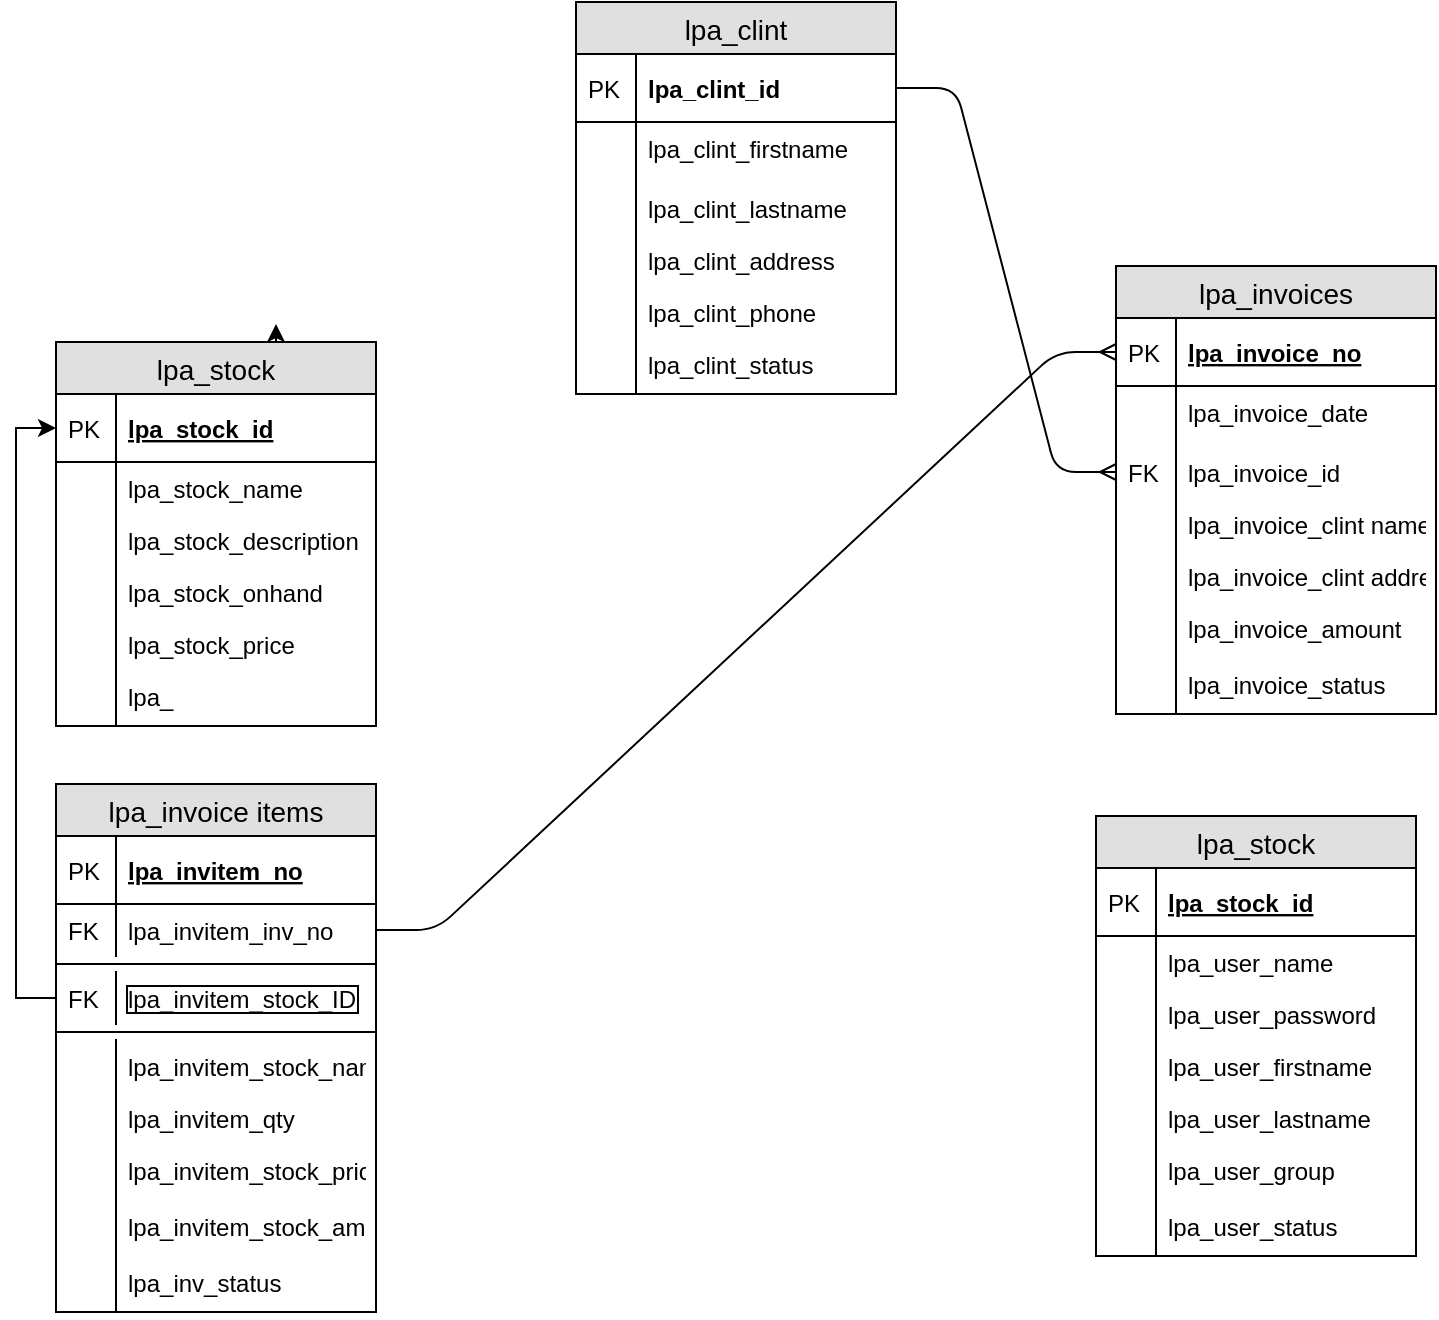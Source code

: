 <mxfile version="10.6.7" type="github"><diagram id="86eO152d0dUu7E4wpXGq" name="Page-1"><mxGraphModel dx="740" dy="1683" grid="1" gridSize="10" guides="1" tooltips="1" connect="1" arrows="1" fold="1" page="1" pageScale="1" pageWidth="827" pageHeight="1169" math="0" shadow="0"><root><mxCell id="0"/><mxCell id="1" parent="0"/><mxCell id="9ft80h3BQbmR1I_Ri_a2-39" style="edgeStyle=orthogonalEdgeStyle;rounded=0;orthogonalLoop=1;jettySize=auto;html=1;exitX=0.5;exitY=0;exitDx=0;exitDy=0;" edge="1" parent="1" source="9ft80h3BQbmR1I_Ri_a2-6"><mxGeometry relative="1" as="geometry"><mxPoint x="190" y="-450" as="targetPoint"/></mxGeometry></mxCell><mxCell id="9ft80h3BQbmR1I_Ri_a2-6" value="lpa_stock" style="swimlane;fontStyle=0;childLayout=stackLayout;horizontal=1;startSize=26;fillColor=#e0e0e0;horizontalStack=0;resizeParent=1;resizeParentMax=0;resizeLast=0;collapsible=1;marginBottom=0;swimlaneFillColor=#ffffff;align=center;fontSize=14;" vertex="1" parent="1"><mxGeometry x="80" y="-441" width="160" height="192" as="geometry"><mxRectangle x="110" y="-425" width="90" height="26" as="alternateBounds"/></mxGeometry></mxCell><mxCell id="9ft80h3BQbmR1I_Ri_a2-7" value="lpa_stock_id" style="shape=partialRectangle;top=0;left=0;right=0;bottom=1;align=left;verticalAlign=middle;fillColor=none;spacingLeft=34;spacingRight=4;overflow=hidden;rotatable=0;points=[[0,0.5],[1,0.5]];portConstraint=eastwest;dropTarget=0;fontStyle=5;fontSize=12;" vertex="1" parent="9ft80h3BQbmR1I_Ri_a2-6"><mxGeometry y="26" width="160" height="34" as="geometry"/></mxCell><mxCell id="9ft80h3BQbmR1I_Ri_a2-8" value="PK" style="shape=partialRectangle;top=0;left=0;bottom=0;fillColor=none;align=left;verticalAlign=middle;spacingLeft=4;spacingRight=4;overflow=hidden;rotatable=0;points=[];portConstraint=eastwest;part=1;fontSize=12;" vertex="1" connectable="0" parent="9ft80h3BQbmR1I_Ri_a2-7"><mxGeometry width="30" height="34" as="geometry"/></mxCell><mxCell id="9ft80h3BQbmR1I_Ri_a2-9" value="lpa_stock_name" style="shape=partialRectangle;top=0;left=0;right=0;bottom=0;align=left;verticalAlign=top;fillColor=none;spacingLeft=34;spacingRight=4;overflow=hidden;rotatable=0;points=[[0,0.5],[1,0.5]];portConstraint=eastwest;dropTarget=0;fontSize=12;" vertex="1" parent="9ft80h3BQbmR1I_Ri_a2-6"><mxGeometry y="60" width="160" height="26" as="geometry"/></mxCell><mxCell id="9ft80h3BQbmR1I_Ri_a2-10" value="" style="shape=partialRectangle;top=0;left=0;bottom=0;fillColor=none;align=left;verticalAlign=top;spacingLeft=4;spacingRight=4;overflow=hidden;rotatable=0;points=[];portConstraint=eastwest;part=1;fontSize=12;" vertex="1" connectable="0" parent="9ft80h3BQbmR1I_Ri_a2-9"><mxGeometry width="30" height="26" as="geometry"/></mxCell><mxCell id="9ft80h3BQbmR1I_Ri_a2-11" value="lpa_stock_description" style="shape=partialRectangle;top=0;left=0;right=0;bottom=0;align=left;verticalAlign=top;fillColor=none;spacingLeft=34;spacingRight=4;overflow=hidden;rotatable=0;points=[[0,0.5],[1,0.5]];portConstraint=eastwest;dropTarget=0;fontSize=12;" vertex="1" parent="9ft80h3BQbmR1I_Ri_a2-6"><mxGeometry y="86" width="160" height="26" as="geometry"/></mxCell><mxCell id="9ft80h3BQbmR1I_Ri_a2-12" value="" style="shape=partialRectangle;top=0;left=0;bottom=0;fillColor=none;align=left;verticalAlign=top;spacingLeft=4;spacingRight=4;overflow=hidden;rotatable=0;points=[];portConstraint=eastwest;part=1;fontSize=12;" vertex="1" connectable="0" parent="9ft80h3BQbmR1I_Ri_a2-11"><mxGeometry width="30" height="26" as="geometry"/></mxCell><mxCell id="9ft80h3BQbmR1I_Ri_a2-45" value="lpa_stock_onhand" style="shape=partialRectangle;top=0;left=0;right=0;bottom=0;align=left;verticalAlign=top;fillColor=none;spacingLeft=34;spacingRight=4;overflow=hidden;rotatable=0;points=[[0,0.5],[1,0.5]];portConstraint=eastwest;dropTarget=0;fontSize=12;" vertex="1" parent="9ft80h3BQbmR1I_Ri_a2-6"><mxGeometry y="112" width="160" height="26" as="geometry"/></mxCell><mxCell id="9ft80h3BQbmR1I_Ri_a2-46" value="" style="shape=partialRectangle;top=0;left=0;bottom=0;fillColor=none;align=left;verticalAlign=top;spacingLeft=4;spacingRight=4;overflow=hidden;rotatable=0;points=[];portConstraint=eastwest;part=1;fontSize=12;" vertex="1" connectable="0" parent="9ft80h3BQbmR1I_Ri_a2-45"><mxGeometry width="30" height="26" as="geometry"/></mxCell><mxCell id="9ft80h3BQbmR1I_Ri_a2-41" value="lpa_stock_price" style="shape=partialRectangle;top=0;left=0;right=0;bottom=0;align=left;verticalAlign=top;fillColor=none;spacingLeft=34;spacingRight=4;overflow=hidden;rotatable=0;points=[[0,0.5],[1,0.5]];portConstraint=eastwest;dropTarget=0;fontSize=12;" vertex="1" parent="9ft80h3BQbmR1I_Ri_a2-6"><mxGeometry y="138" width="160" height="26" as="geometry"/></mxCell><mxCell id="9ft80h3BQbmR1I_Ri_a2-42" value="" style="shape=partialRectangle;top=0;left=0;bottom=0;fillColor=none;align=left;verticalAlign=top;spacingLeft=4;spacingRight=4;overflow=hidden;rotatable=0;points=[];portConstraint=eastwest;part=1;fontSize=12;" vertex="1" connectable="0" parent="9ft80h3BQbmR1I_Ri_a2-41"><mxGeometry width="30" height="26" as="geometry"/></mxCell><mxCell id="9ft80h3BQbmR1I_Ri_a2-13" value="lpa_" style="shape=partialRectangle;top=0;left=0;right=0;bottom=0;align=left;verticalAlign=top;fillColor=none;spacingLeft=34;spacingRight=4;overflow=hidden;rotatable=0;points=[[0,0.5],[1,0.5]];portConstraint=eastwest;dropTarget=0;fontSize=12;" vertex="1" parent="9ft80h3BQbmR1I_Ri_a2-6"><mxGeometry y="164" width="160" height="28" as="geometry"/></mxCell><mxCell id="9ft80h3BQbmR1I_Ri_a2-14" value="" style="shape=partialRectangle;top=0;left=0;bottom=0;fillColor=none;align=left;verticalAlign=top;spacingLeft=4;spacingRight=4;overflow=hidden;rotatable=0;points=[];portConstraint=eastwest;part=1;fontSize=12;" vertex="1" connectable="0" parent="9ft80h3BQbmR1I_Ri_a2-13"><mxGeometry width="30" height="28" as="geometry"/></mxCell><mxCell id="9ft80h3BQbmR1I_Ri_a2-49" value="lpa_invoices" style="swimlane;fontStyle=0;childLayout=stackLayout;horizontal=1;startSize=26;fillColor=#e0e0e0;horizontalStack=0;resizeParent=1;resizeParentMax=0;resizeLast=0;collapsible=1;marginBottom=0;swimlaneFillColor=#ffffff;align=center;fontSize=14;" vertex="1" parent="1"><mxGeometry x="610" y="-479" width="160" height="224" as="geometry"><mxRectangle x="110" y="-425" width="90" height="26" as="alternateBounds"/></mxGeometry></mxCell><mxCell id="9ft80h3BQbmR1I_Ri_a2-50" value="lpa_invoice_no" style="shape=partialRectangle;top=0;left=0;right=0;bottom=1;align=left;verticalAlign=middle;fillColor=none;spacingLeft=34;spacingRight=4;overflow=hidden;rotatable=0;points=[[0,0.5],[1,0.5]];portConstraint=eastwest;dropTarget=0;fontStyle=5;fontSize=12;" vertex="1" parent="9ft80h3BQbmR1I_Ri_a2-49"><mxGeometry y="26" width="160" height="34" as="geometry"/></mxCell><mxCell id="9ft80h3BQbmR1I_Ri_a2-51" value="PK" style="shape=partialRectangle;top=0;left=0;bottom=0;fillColor=none;align=left;verticalAlign=middle;spacingLeft=4;spacingRight=4;overflow=hidden;rotatable=0;points=[];portConstraint=eastwest;part=1;fontSize=12;" vertex="1" connectable="0" parent="9ft80h3BQbmR1I_Ri_a2-50"><mxGeometry width="30" height="34" as="geometry"/></mxCell><mxCell id="9ft80h3BQbmR1I_Ri_a2-52" value="lpa_invoice_date" style="shape=partialRectangle;top=0;left=0;right=0;bottom=0;align=left;verticalAlign=top;fillColor=none;spacingLeft=34;spacingRight=4;overflow=hidden;rotatable=0;points=[[0,0.5],[1,0.5]];portConstraint=eastwest;dropTarget=0;fontSize=12;" vertex="1" parent="9ft80h3BQbmR1I_Ri_a2-49"><mxGeometry y="60" width="160" height="30" as="geometry"/></mxCell><mxCell id="9ft80h3BQbmR1I_Ri_a2-53" value="" style="shape=partialRectangle;top=0;left=0;bottom=0;fillColor=none;align=left;verticalAlign=top;spacingLeft=4;spacingRight=4;overflow=hidden;rotatable=0;points=[];portConstraint=eastwest;part=1;fontSize=12;" vertex="1" connectable="0" parent="9ft80h3BQbmR1I_Ri_a2-52"><mxGeometry width="30" height="30.0" as="geometry"/></mxCell><mxCell id="9ft80h3BQbmR1I_Ri_a2-54" value="lpa_invoice_id" style="shape=partialRectangle;top=0;left=0;right=0;bottom=0;align=left;verticalAlign=top;fillColor=none;spacingLeft=34;spacingRight=4;overflow=hidden;rotatable=0;points=[[0,0.5],[1,0.5]];portConstraint=eastwest;dropTarget=0;fontSize=12;" vertex="1" parent="9ft80h3BQbmR1I_Ri_a2-49"><mxGeometry y="90" width="160" height="26" as="geometry"/></mxCell><mxCell id="9ft80h3BQbmR1I_Ri_a2-55" value="FK" style="shape=partialRectangle;top=0;left=0;bottom=0;fillColor=none;align=left;verticalAlign=top;spacingLeft=4;spacingRight=4;overflow=hidden;rotatable=0;points=[];portConstraint=eastwest;part=1;fontSize=12;" vertex="1" connectable="0" parent="9ft80h3BQbmR1I_Ri_a2-54"><mxGeometry width="30" height="26" as="geometry"/></mxCell><mxCell id="9ft80h3BQbmR1I_Ri_a2-56" value="lpa_invoice_clint name" style="shape=partialRectangle;top=0;left=0;right=0;bottom=0;align=left;verticalAlign=top;fillColor=none;spacingLeft=34;spacingRight=4;overflow=hidden;rotatable=0;points=[[0,0.5],[1,0.5]];portConstraint=eastwest;dropTarget=0;fontSize=12;" vertex="1" parent="9ft80h3BQbmR1I_Ri_a2-49"><mxGeometry y="116" width="160" height="26" as="geometry"/></mxCell><mxCell id="9ft80h3BQbmR1I_Ri_a2-57" value="" style="shape=partialRectangle;top=0;left=0;bottom=0;fillColor=none;align=left;verticalAlign=top;spacingLeft=4;spacingRight=4;overflow=hidden;rotatable=0;points=[];portConstraint=eastwest;part=1;fontSize=12;" vertex="1" connectable="0" parent="9ft80h3BQbmR1I_Ri_a2-56"><mxGeometry width="30" height="26" as="geometry"/></mxCell><mxCell id="9ft80h3BQbmR1I_Ri_a2-58" value="lpa_invoice_clint address" style="shape=partialRectangle;top=0;left=0;right=0;bottom=0;align=left;verticalAlign=top;fillColor=none;spacingLeft=34;spacingRight=4;overflow=hidden;rotatable=0;points=[[0,0.5],[1,0.5]];portConstraint=eastwest;dropTarget=0;fontSize=12;" vertex="1" parent="9ft80h3BQbmR1I_Ri_a2-49"><mxGeometry y="142" width="160" height="26" as="geometry"/></mxCell><mxCell id="9ft80h3BQbmR1I_Ri_a2-59" value="" style="shape=partialRectangle;top=0;left=0;bottom=0;fillColor=none;align=left;verticalAlign=top;spacingLeft=4;spacingRight=4;overflow=hidden;rotatable=0;points=[];portConstraint=eastwest;part=1;fontSize=12;" vertex="1" connectable="0" parent="9ft80h3BQbmR1I_Ri_a2-58"><mxGeometry width="30" height="26" as="geometry"/></mxCell><mxCell id="9ft80h3BQbmR1I_Ri_a2-60" value="lpa_invoice_amount" style="shape=partialRectangle;top=0;left=0;right=0;bottom=0;align=left;verticalAlign=top;fillColor=none;spacingLeft=34;spacingRight=4;overflow=hidden;rotatable=0;points=[[0,0.5],[1,0.5]];portConstraint=eastwest;dropTarget=0;fontSize=12;" vertex="1" parent="9ft80h3BQbmR1I_Ri_a2-49"><mxGeometry y="168" width="160" height="28" as="geometry"/></mxCell><mxCell id="9ft80h3BQbmR1I_Ri_a2-61" value="" style="shape=partialRectangle;top=0;left=0;bottom=0;fillColor=none;align=left;verticalAlign=top;spacingLeft=4;spacingRight=4;overflow=hidden;rotatable=0;points=[];portConstraint=eastwest;part=1;fontSize=12;" vertex="1" connectable="0" parent="9ft80h3BQbmR1I_Ri_a2-60"><mxGeometry width="30" height="28" as="geometry"/></mxCell><mxCell id="9ft80h3BQbmR1I_Ri_a2-103" value="lpa_invoice_status" style="shape=partialRectangle;top=0;left=0;right=0;bottom=0;align=left;verticalAlign=top;fillColor=none;spacingLeft=34;spacingRight=4;overflow=hidden;rotatable=0;points=[[0,0.5],[1,0.5]];portConstraint=eastwest;dropTarget=0;fontSize=12;" vertex="1" parent="9ft80h3BQbmR1I_Ri_a2-49"><mxGeometry y="196" width="160" height="28" as="geometry"/></mxCell><mxCell id="9ft80h3BQbmR1I_Ri_a2-104" value="" style="shape=partialRectangle;top=0;left=0;bottom=0;fillColor=none;align=left;verticalAlign=top;spacingLeft=4;spacingRight=4;overflow=hidden;rotatable=0;points=[];portConstraint=eastwest;part=1;fontSize=12;" vertex="1" connectable="0" parent="9ft80h3BQbmR1I_Ri_a2-103"><mxGeometry width="30" height="28" as="geometry"/></mxCell><mxCell id="9ft80h3BQbmR1I_Ri_a2-62" value="lpa_invoice items" style="swimlane;fontStyle=0;childLayout=stackLayout;horizontal=1;startSize=26;fillColor=#e0e0e0;horizontalStack=0;resizeParent=1;resizeParentMax=0;resizeLast=0;collapsible=1;marginBottom=0;swimlaneFillColor=#ffffff;align=center;fontSize=14;" vertex="1" parent="1"><mxGeometry x="80" y="-220" width="160" height="264" as="geometry"><mxRectangle x="110" y="-425" width="90" height="26" as="alternateBounds"/></mxGeometry></mxCell><mxCell id="9ft80h3BQbmR1I_Ri_a2-63" value="lpa_invitem_no" style="shape=partialRectangle;top=0;left=0;right=0;bottom=1;align=left;verticalAlign=middle;fillColor=none;spacingLeft=34;spacingRight=4;overflow=hidden;rotatable=0;points=[[0,0.5],[1,0.5]];portConstraint=eastwest;dropTarget=0;fontStyle=5;fontSize=12;" vertex="1" parent="9ft80h3BQbmR1I_Ri_a2-62"><mxGeometry y="26" width="160" height="34" as="geometry"/></mxCell><mxCell id="9ft80h3BQbmR1I_Ri_a2-64" value="PK" style="shape=partialRectangle;top=0;left=0;bottom=0;fillColor=none;align=left;verticalAlign=middle;spacingLeft=4;spacingRight=4;overflow=hidden;rotatable=0;points=[];portConstraint=eastwest;part=1;fontSize=12;" vertex="1" connectable="0" parent="9ft80h3BQbmR1I_Ri_a2-63"><mxGeometry width="30" height="34" as="geometry"/></mxCell><mxCell id="9ft80h3BQbmR1I_Ri_a2-65" value="lpa_invitem_inv_no" style="shape=partialRectangle;top=0;left=0;right=0;bottom=0;align=left;verticalAlign=top;fillColor=none;spacingLeft=34;spacingRight=4;overflow=hidden;rotatable=0;points=[[0,0.5],[1,0.5]];portConstraint=eastwest;dropTarget=0;fontSize=12;" vertex="1" parent="9ft80h3BQbmR1I_Ri_a2-62"><mxGeometry y="60" width="160" height="26" as="geometry"/></mxCell><mxCell id="9ft80h3BQbmR1I_Ri_a2-66" value="FK" style="shape=partialRectangle;top=0;left=0;bottom=0;fillColor=none;align=left;verticalAlign=top;spacingLeft=4;spacingRight=4;overflow=hidden;rotatable=0;points=[];portConstraint=eastwest;part=1;fontSize=12;" vertex="1" connectable="0" parent="9ft80h3BQbmR1I_Ri_a2-65"><mxGeometry width="30" height="26" as="geometry"/></mxCell><mxCell id="9ft80h3BQbmR1I_Ri_a2-119" value="" style="line;strokeWidth=1;fillColor=none;align=left;verticalAlign=middle;spacingTop=-1;spacingLeft=3;spacingRight=3;rotatable=0;labelPosition=right;points=[];portConstraint=eastwest;fontSize=12;" vertex="1" parent="9ft80h3BQbmR1I_Ri_a2-62"><mxGeometry y="86" width="160" height="8" as="geometry"/></mxCell><mxCell id="9ft80h3BQbmR1I_Ri_a2-67" value="lpa_invitem_stock_ID" style="shape=partialRectangle;top=0;left=0;right=0;bottom=0;align=left;verticalAlign=top;fillColor=none;spacingLeft=34;spacingRight=4;overflow=hidden;rotatable=0;points=[[0,0.5],[1,0.5]];portConstraint=eastwest;dropTarget=0;fontSize=12;labelBorderColor=#000000;" vertex="1" parent="9ft80h3BQbmR1I_Ri_a2-62"><mxGeometry y="94" width="160" height="26" as="geometry"/></mxCell><mxCell id="9ft80h3BQbmR1I_Ri_a2-68" value="FK" style="shape=partialRectangle;top=0;left=0;bottom=0;fillColor=none;align=left;verticalAlign=top;spacingLeft=4;spacingRight=4;overflow=hidden;rotatable=0;points=[];portConstraint=eastwest;part=1;fontSize=12;" vertex="1" connectable="0" parent="9ft80h3BQbmR1I_Ri_a2-67"><mxGeometry width="30" height="26" as="geometry"/></mxCell><mxCell id="9ft80h3BQbmR1I_Ri_a2-120" value="" style="line;strokeWidth=1;fillColor=none;align=left;verticalAlign=middle;spacingTop=-1;spacingLeft=3;spacingRight=3;rotatable=0;labelPosition=right;points=[];portConstraint=eastwest;fontSize=12;" vertex="1" parent="9ft80h3BQbmR1I_Ri_a2-62"><mxGeometry y="120" width="160" height="8" as="geometry"/></mxCell><mxCell id="9ft80h3BQbmR1I_Ri_a2-69" value="lpa_invitem_stock_name" style="shape=partialRectangle;top=0;left=0;right=0;bottom=0;align=left;verticalAlign=top;fillColor=none;spacingLeft=34;spacingRight=4;overflow=hidden;rotatable=0;points=[[0,0.5],[1,0.5]];portConstraint=eastwest;dropTarget=0;fontSize=12;" vertex="1" parent="9ft80h3BQbmR1I_Ri_a2-62"><mxGeometry y="128" width="160" height="26" as="geometry"/></mxCell><mxCell id="9ft80h3BQbmR1I_Ri_a2-70" value="" style="shape=partialRectangle;top=0;left=0;bottom=0;fillColor=none;align=left;verticalAlign=top;spacingLeft=4;spacingRight=4;overflow=hidden;rotatable=0;points=[];portConstraint=eastwest;part=1;fontSize=12;" vertex="1" connectable="0" parent="9ft80h3BQbmR1I_Ri_a2-69"><mxGeometry width="30" height="26" as="geometry"/></mxCell><mxCell id="9ft80h3BQbmR1I_Ri_a2-71" value="lpa_invitem_qty" style="shape=partialRectangle;top=0;left=0;right=0;bottom=0;align=left;verticalAlign=top;fillColor=none;spacingLeft=34;spacingRight=4;overflow=hidden;rotatable=0;points=[[0,0.5],[1,0.5]];portConstraint=eastwest;dropTarget=0;fontSize=12;" vertex="1" parent="9ft80h3BQbmR1I_Ri_a2-62"><mxGeometry y="154" width="160" height="26" as="geometry"/></mxCell><mxCell id="9ft80h3BQbmR1I_Ri_a2-72" value="" style="shape=partialRectangle;top=0;left=0;bottom=0;fillColor=none;align=left;verticalAlign=top;spacingLeft=4;spacingRight=4;overflow=hidden;rotatable=0;points=[];portConstraint=eastwest;part=1;fontSize=12;" vertex="1" connectable="0" parent="9ft80h3BQbmR1I_Ri_a2-71"><mxGeometry width="30" height="26" as="geometry"/></mxCell><mxCell id="9ft80h3BQbmR1I_Ri_a2-73" value="lpa_invitem_stock_price" style="shape=partialRectangle;top=0;left=0;right=0;bottom=0;align=left;verticalAlign=top;fillColor=none;spacingLeft=34;spacingRight=4;overflow=hidden;rotatable=0;points=[[0,0.5],[1,0.5]];portConstraint=eastwest;dropTarget=0;fontSize=12;" vertex="1" parent="9ft80h3BQbmR1I_Ri_a2-62"><mxGeometry y="180" width="160" height="28" as="geometry"/></mxCell><mxCell id="9ft80h3BQbmR1I_Ri_a2-74" value="" style="shape=partialRectangle;top=0;left=0;bottom=0;fillColor=none;align=left;verticalAlign=top;spacingLeft=4;spacingRight=4;overflow=hidden;rotatable=0;points=[];portConstraint=eastwest;part=1;fontSize=12;" vertex="1" connectable="0" parent="9ft80h3BQbmR1I_Ri_a2-73"><mxGeometry width="30" height="28" as="geometry"/></mxCell><mxCell id="9ft80h3BQbmR1I_Ri_a2-106" value="lpa_invitem_stock_amount" style="shape=partialRectangle;top=0;left=0;right=0;bottom=0;align=left;verticalAlign=top;fillColor=none;spacingLeft=34;spacingRight=4;overflow=hidden;rotatable=0;points=[[0,0.5],[1,0.5]];portConstraint=eastwest;dropTarget=0;fontSize=12;" vertex="1" parent="9ft80h3BQbmR1I_Ri_a2-62"><mxGeometry y="208" width="160" height="28" as="geometry"/></mxCell><mxCell id="9ft80h3BQbmR1I_Ri_a2-107" value="" style="shape=partialRectangle;top=0;left=0;bottom=0;fillColor=none;align=left;verticalAlign=top;spacingLeft=4;spacingRight=4;overflow=hidden;rotatable=0;points=[];portConstraint=eastwest;part=1;fontSize=12;" vertex="1" connectable="0" parent="9ft80h3BQbmR1I_Ri_a2-106"><mxGeometry width="30" height="28" as="geometry"/></mxCell><mxCell id="9ft80h3BQbmR1I_Ri_a2-109" value="lpa_inv_status" style="shape=partialRectangle;top=0;left=0;right=0;bottom=0;align=left;verticalAlign=top;fillColor=none;spacingLeft=34;spacingRight=4;overflow=hidden;rotatable=0;points=[[0,0.5],[1,0.5]];portConstraint=eastwest;dropTarget=0;fontSize=12;" vertex="1" parent="9ft80h3BQbmR1I_Ri_a2-62"><mxGeometry y="236" width="160" height="28" as="geometry"/></mxCell><mxCell id="9ft80h3BQbmR1I_Ri_a2-110" value="" style="shape=partialRectangle;top=0;left=0;bottom=0;fillColor=none;align=left;verticalAlign=top;spacingLeft=4;spacingRight=4;overflow=hidden;rotatable=0;points=[];portConstraint=eastwest;part=1;fontSize=12;" vertex="1" connectable="0" parent="9ft80h3BQbmR1I_Ri_a2-109"><mxGeometry width="30" height="28" as="geometry"/></mxCell><mxCell id="9ft80h3BQbmR1I_Ri_a2-77" value="lpa_stock" style="swimlane;fontStyle=0;childLayout=stackLayout;horizontal=1;startSize=26;fillColor=#e0e0e0;horizontalStack=0;resizeParent=1;resizeParentMax=0;resizeLast=0;collapsible=1;marginBottom=0;swimlaneFillColor=#ffffff;align=center;fontSize=14;" vertex="1" parent="1"><mxGeometry x="600" y="-204" width="160" height="220" as="geometry"><mxRectangle x="110" y="-425" width="90" height="26" as="alternateBounds"/></mxGeometry></mxCell><mxCell id="9ft80h3BQbmR1I_Ri_a2-78" value="lpa_stock_id" style="shape=partialRectangle;top=0;left=0;right=0;bottom=1;align=left;verticalAlign=middle;fillColor=none;spacingLeft=34;spacingRight=4;overflow=hidden;rotatable=0;points=[[0,0.5],[1,0.5]];portConstraint=eastwest;dropTarget=0;fontStyle=5;fontSize=12;" vertex="1" parent="9ft80h3BQbmR1I_Ri_a2-77"><mxGeometry y="26" width="160" height="34" as="geometry"/></mxCell><mxCell id="9ft80h3BQbmR1I_Ri_a2-79" value="PK" style="shape=partialRectangle;top=0;left=0;bottom=0;fillColor=none;align=left;verticalAlign=middle;spacingLeft=4;spacingRight=4;overflow=hidden;rotatable=0;points=[];portConstraint=eastwest;part=1;fontSize=12;" vertex="1" connectable="0" parent="9ft80h3BQbmR1I_Ri_a2-78"><mxGeometry width="30" height="34" as="geometry"/></mxCell><mxCell id="9ft80h3BQbmR1I_Ri_a2-80" value="lpa_user_name" style="shape=partialRectangle;top=0;left=0;right=0;bottom=0;align=left;verticalAlign=top;fillColor=none;spacingLeft=34;spacingRight=4;overflow=hidden;rotatable=0;points=[[0,0.5],[1,0.5]];portConstraint=eastwest;dropTarget=0;fontSize=12;" vertex="1" parent="9ft80h3BQbmR1I_Ri_a2-77"><mxGeometry y="60" width="160" height="26" as="geometry"/></mxCell><mxCell id="9ft80h3BQbmR1I_Ri_a2-81" value="" style="shape=partialRectangle;top=0;left=0;bottom=0;fillColor=none;align=left;verticalAlign=top;spacingLeft=4;spacingRight=4;overflow=hidden;rotatable=0;points=[];portConstraint=eastwest;part=1;fontSize=12;" vertex="1" connectable="0" parent="9ft80h3BQbmR1I_Ri_a2-80"><mxGeometry width="30" height="26" as="geometry"/></mxCell><mxCell id="9ft80h3BQbmR1I_Ri_a2-82" value="lpa_user_password" style="shape=partialRectangle;top=0;left=0;right=0;bottom=0;align=left;verticalAlign=top;fillColor=none;spacingLeft=34;spacingRight=4;overflow=hidden;rotatable=0;points=[[0,0.5],[1,0.5]];portConstraint=eastwest;dropTarget=0;fontSize=12;" vertex="1" parent="9ft80h3BQbmR1I_Ri_a2-77"><mxGeometry y="86" width="160" height="26" as="geometry"/></mxCell><mxCell id="9ft80h3BQbmR1I_Ri_a2-83" value="" style="shape=partialRectangle;top=0;left=0;bottom=0;fillColor=none;align=left;verticalAlign=top;spacingLeft=4;spacingRight=4;overflow=hidden;rotatable=0;points=[];portConstraint=eastwest;part=1;fontSize=12;" vertex="1" connectable="0" parent="9ft80h3BQbmR1I_Ri_a2-82"><mxGeometry width="30" height="26" as="geometry"/></mxCell><mxCell id="9ft80h3BQbmR1I_Ri_a2-84" value="lpa_user_firstname" style="shape=partialRectangle;top=0;left=0;right=0;bottom=0;align=left;verticalAlign=top;fillColor=none;spacingLeft=34;spacingRight=4;overflow=hidden;rotatable=0;points=[[0,0.5],[1,0.5]];portConstraint=eastwest;dropTarget=0;fontSize=12;" vertex="1" parent="9ft80h3BQbmR1I_Ri_a2-77"><mxGeometry y="112" width="160" height="26" as="geometry"/></mxCell><mxCell id="9ft80h3BQbmR1I_Ri_a2-85" value="" style="shape=partialRectangle;top=0;left=0;bottom=0;fillColor=none;align=left;verticalAlign=top;spacingLeft=4;spacingRight=4;overflow=hidden;rotatable=0;points=[];portConstraint=eastwest;part=1;fontSize=12;" vertex="1" connectable="0" parent="9ft80h3BQbmR1I_Ri_a2-84"><mxGeometry width="30" height="26" as="geometry"/></mxCell><mxCell id="9ft80h3BQbmR1I_Ri_a2-86" value="lpa_user_lastname" style="shape=partialRectangle;top=0;left=0;right=0;bottom=0;align=left;verticalAlign=top;fillColor=none;spacingLeft=34;spacingRight=4;overflow=hidden;rotatable=0;points=[[0,0.5],[1,0.5]];portConstraint=eastwest;dropTarget=0;fontSize=12;" vertex="1" parent="9ft80h3BQbmR1I_Ri_a2-77"><mxGeometry y="138" width="160" height="26" as="geometry"/></mxCell><mxCell id="9ft80h3BQbmR1I_Ri_a2-87" value="" style="shape=partialRectangle;top=0;left=0;bottom=0;fillColor=none;align=left;verticalAlign=top;spacingLeft=4;spacingRight=4;overflow=hidden;rotatable=0;points=[];portConstraint=eastwest;part=1;fontSize=12;" vertex="1" connectable="0" parent="9ft80h3BQbmR1I_Ri_a2-86"><mxGeometry width="30" height="26" as="geometry"/></mxCell><mxCell id="9ft80h3BQbmR1I_Ri_a2-88" value="lpa_user_group" style="shape=partialRectangle;top=0;left=0;right=0;bottom=0;align=left;verticalAlign=top;fillColor=none;spacingLeft=34;spacingRight=4;overflow=hidden;rotatable=0;points=[[0,0.5],[1,0.5]];portConstraint=eastwest;dropTarget=0;fontSize=12;" vertex="1" parent="9ft80h3BQbmR1I_Ri_a2-77"><mxGeometry y="164" width="160" height="28" as="geometry"/></mxCell><mxCell id="9ft80h3BQbmR1I_Ri_a2-89" value="" style="shape=partialRectangle;top=0;left=0;bottom=0;fillColor=none;align=left;verticalAlign=top;spacingLeft=4;spacingRight=4;overflow=hidden;rotatable=0;points=[];portConstraint=eastwest;part=1;fontSize=12;" vertex="1" connectable="0" parent="9ft80h3BQbmR1I_Ri_a2-88"><mxGeometry width="30" height="28" as="geometry"/></mxCell><mxCell id="9ft80h3BQbmR1I_Ri_a2-111" value="lpa_user_status" style="shape=partialRectangle;top=0;left=0;right=0;bottom=0;align=left;verticalAlign=top;fillColor=none;spacingLeft=34;spacingRight=4;overflow=hidden;rotatable=0;points=[[0,0.5],[1,0.5]];portConstraint=eastwest;dropTarget=0;fontSize=12;" vertex="1" parent="9ft80h3BQbmR1I_Ri_a2-77"><mxGeometry y="192" width="160" height="28" as="geometry"/></mxCell><mxCell id="9ft80h3BQbmR1I_Ri_a2-112" value="" style="shape=partialRectangle;top=0;left=0;bottom=0;fillColor=none;align=left;verticalAlign=top;spacingLeft=4;spacingRight=4;overflow=hidden;rotatable=0;points=[];portConstraint=eastwest;part=1;fontSize=12;" vertex="1" connectable="0" parent="9ft80h3BQbmR1I_Ri_a2-111"><mxGeometry width="30" height="28" as="geometry"/></mxCell><mxCell id="9ft80h3BQbmR1I_Ri_a2-90" value="lpa_clint" style="swimlane;fontStyle=0;childLayout=stackLayout;horizontal=1;startSize=26;fillColor=#e0e0e0;horizontalStack=0;resizeParent=1;resizeParentMax=0;resizeLast=0;collapsible=1;marginBottom=0;swimlaneFillColor=#ffffff;align=center;fontSize=14;" vertex="1" parent="1"><mxGeometry x="340" y="-611" width="160" height="196" as="geometry"><mxRectangle x="110" y="-425" width="90" height="26" as="alternateBounds"/></mxGeometry></mxCell><mxCell id="9ft80h3BQbmR1I_Ri_a2-91" value="lpa_clint_id" style="shape=partialRectangle;top=0;left=0;right=0;bottom=1;align=left;verticalAlign=middle;fillColor=none;spacingLeft=34;spacingRight=4;overflow=hidden;rotatable=0;points=[[0,0.5],[1,0.5]];portConstraint=eastwest;dropTarget=0;fontStyle=1;fontSize=12;" vertex="1" parent="9ft80h3BQbmR1I_Ri_a2-90"><mxGeometry y="26" width="160" height="34" as="geometry"/></mxCell><mxCell id="9ft80h3BQbmR1I_Ri_a2-92" value="PK" style="shape=partialRectangle;top=0;left=0;bottom=0;fillColor=none;align=left;verticalAlign=middle;spacingLeft=4;spacingRight=4;overflow=hidden;rotatable=0;points=[];portConstraint=eastwest;part=1;fontSize=12;" vertex="1" connectable="0" parent="9ft80h3BQbmR1I_Ri_a2-91"><mxGeometry width="30" height="34" as="geometry"/></mxCell><mxCell id="9ft80h3BQbmR1I_Ri_a2-93" value="lpa_clint_firstname" style="shape=partialRectangle;top=0;left=0;right=0;bottom=0;align=left;verticalAlign=top;fillColor=none;spacingLeft=34;spacingRight=4;overflow=hidden;rotatable=0;points=[[0,0.5],[1,0.5]];portConstraint=eastwest;dropTarget=0;fontSize=12;" vertex="1" parent="9ft80h3BQbmR1I_Ri_a2-90"><mxGeometry y="60" width="160" height="30" as="geometry"/></mxCell><mxCell id="9ft80h3BQbmR1I_Ri_a2-94" value="" style="shape=partialRectangle;top=0;left=0;bottom=0;fillColor=none;align=left;verticalAlign=top;spacingLeft=4;spacingRight=4;overflow=hidden;rotatable=0;points=[];portConstraint=eastwest;part=1;fontSize=12;" vertex="1" connectable="0" parent="9ft80h3BQbmR1I_Ri_a2-93"><mxGeometry width="30" height="30" as="geometry"/></mxCell><mxCell id="9ft80h3BQbmR1I_Ri_a2-95" value="lpa_clint_lastname" style="shape=partialRectangle;top=0;left=0;right=0;bottom=0;align=left;verticalAlign=top;fillColor=none;spacingLeft=34;spacingRight=4;overflow=hidden;rotatable=0;points=[[0,0.5],[1,0.5]];portConstraint=eastwest;dropTarget=0;fontSize=12;" vertex="1" parent="9ft80h3BQbmR1I_Ri_a2-90"><mxGeometry y="90" width="160" height="26" as="geometry"/></mxCell><mxCell id="9ft80h3BQbmR1I_Ri_a2-96" value="" style="shape=partialRectangle;top=0;left=0;bottom=0;fillColor=none;align=left;verticalAlign=top;spacingLeft=4;spacingRight=4;overflow=hidden;rotatable=0;points=[];portConstraint=eastwest;part=1;fontSize=12;" vertex="1" connectable="0" parent="9ft80h3BQbmR1I_Ri_a2-95"><mxGeometry width="30" height="26" as="geometry"/></mxCell><mxCell id="9ft80h3BQbmR1I_Ri_a2-97" value="lpa_clint_address" style="shape=partialRectangle;top=0;left=0;right=0;bottom=0;align=left;verticalAlign=top;fillColor=none;spacingLeft=34;spacingRight=4;overflow=hidden;rotatable=0;points=[[0,0.5],[1,0.5]];portConstraint=eastwest;dropTarget=0;fontSize=12;" vertex="1" parent="9ft80h3BQbmR1I_Ri_a2-90"><mxGeometry y="116" width="160" height="26" as="geometry"/></mxCell><mxCell id="9ft80h3BQbmR1I_Ri_a2-98" value="" style="shape=partialRectangle;top=0;left=0;bottom=0;fillColor=none;align=left;verticalAlign=top;spacingLeft=4;spacingRight=4;overflow=hidden;rotatable=0;points=[];portConstraint=eastwest;part=1;fontSize=12;" vertex="1" connectable="0" parent="9ft80h3BQbmR1I_Ri_a2-97"><mxGeometry width="30" height="26" as="geometry"/></mxCell><mxCell id="9ft80h3BQbmR1I_Ri_a2-99" value="lpa_clint_phone" style="shape=partialRectangle;top=0;left=0;right=0;bottom=0;align=left;verticalAlign=top;fillColor=none;spacingLeft=34;spacingRight=4;overflow=hidden;rotatable=0;points=[[0,0.5],[1,0.5]];portConstraint=eastwest;dropTarget=0;fontSize=12;" vertex="1" parent="9ft80h3BQbmR1I_Ri_a2-90"><mxGeometry y="142" width="160" height="26" as="geometry"/></mxCell><mxCell id="9ft80h3BQbmR1I_Ri_a2-100" value="" style="shape=partialRectangle;top=0;left=0;bottom=0;fillColor=none;align=left;verticalAlign=top;spacingLeft=4;spacingRight=4;overflow=hidden;rotatable=0;points=[];portConstraint=eastwest;part=1;fontSize=12;" vertex="1" connectable="0" parent="9ft80h3BQbmR1I_Ri_a2-99"><mxGeometry width="30" height="26" as="geometry"/></mxCell><mxCell id="9ft80h3BQbmR1I_Ri_a2-101" value="lpa_clint_status" style="shape=partialRectangle;top=0;left=0;right=0;bottom=0;align=left;verticalAlign=top;fillColor=none;spacingLeft=34;spacingRight=4;overflow=hidden;rotatable=0;points=[[0,0.5],[1,0.5]];portConstraint=eastwest;dropTarget=0;fontSize=12;" vertex="1" parent="9ft80h3BQbmR1I_Ri_a2-90"><mxGeometry y="168" width="160" height="28" as="geometry"/></mxCell><mxCell id="9ft80h3BQbmR1I_Ri_a2-102" value="" style="shape=partialRectangle;top=0;left=0;bottom=0;fillColor=none;align=left;verticalAlign=top;spacingLeft=4;spacingRight=4;overflow=hidden;rotatable=0;points=[];portConstraint=eastwest;part=1;fontSize=12;" vertex="1" connectable="0" parent="9ft80h3BQbmR1I_Ri_a2-101"><mxGeometry width="30" height="28" as="geometry"/></mxCell><mxCell id="9ft80h3BQbmR1I_Ri_a2-116" value="" style="edgeStyle=entityRelationEdgeStyle;fontSize=12;html=1;endArrow=ERmany;entryX=0;entryY=0.5;entryDx=0;entryDy=0;exitX=1;exitY=0.5;exitDx=0;exitDy=0;" edge="1" parent="1" source="9ft80h3BQbmR1I_Ri_a2-91" target="9ft80h3BQbmR1I_Ri_a2-54"><mxGeometry width="100" height="100" relative="1" as="geometry"><mxPoint x="525" y="-518" as="sourcePoint"/><mxPoint x="625" y="-618" as="targetPoint"/></mxGeometry></mxCell><mxCell id="9ft80h3BQbmR1I_Ri_a2-117" style="edgeStyle=orthogonalEdgeStyle;rounded=0;orthogonalLoop=1;jettySize=auto;html=1;entryX=0;entryY=0.5;entryDx=0;entryDy=0;" edge="1" parent="1" source="9ft80h3BQbmR1I_Ri_a2-67" target="9ft80h3BQbmR1I_Ri_a2-7"><mxGeometry relative="1" as="geometry"/></mxCell><mxCell id="9ft80h3BQbmR1I_Ri_a2-118" value="" style="edgeStyle=entityRelationEdgeStyle;fontSize=12;html=1;endArrow=ERmany;entryX=0;entryY=0.5;entryDx=0;entryDy=0;" edge="1" parent="1" source="9ft80h3BQbmR1I_Ri_a2-65" target="9ft80h3BQbmR1I_Ri_a2-50"><mxGeometry width="100" height="100" relative="1" as="geometry"><mxPoint x="355" y="-183" as="sourcePoint"/><mxPoint x="455" y="-283" as="targetPoint"/></mxGeometry></mxCell></root></mxGraphModel></diagram></mxfile>